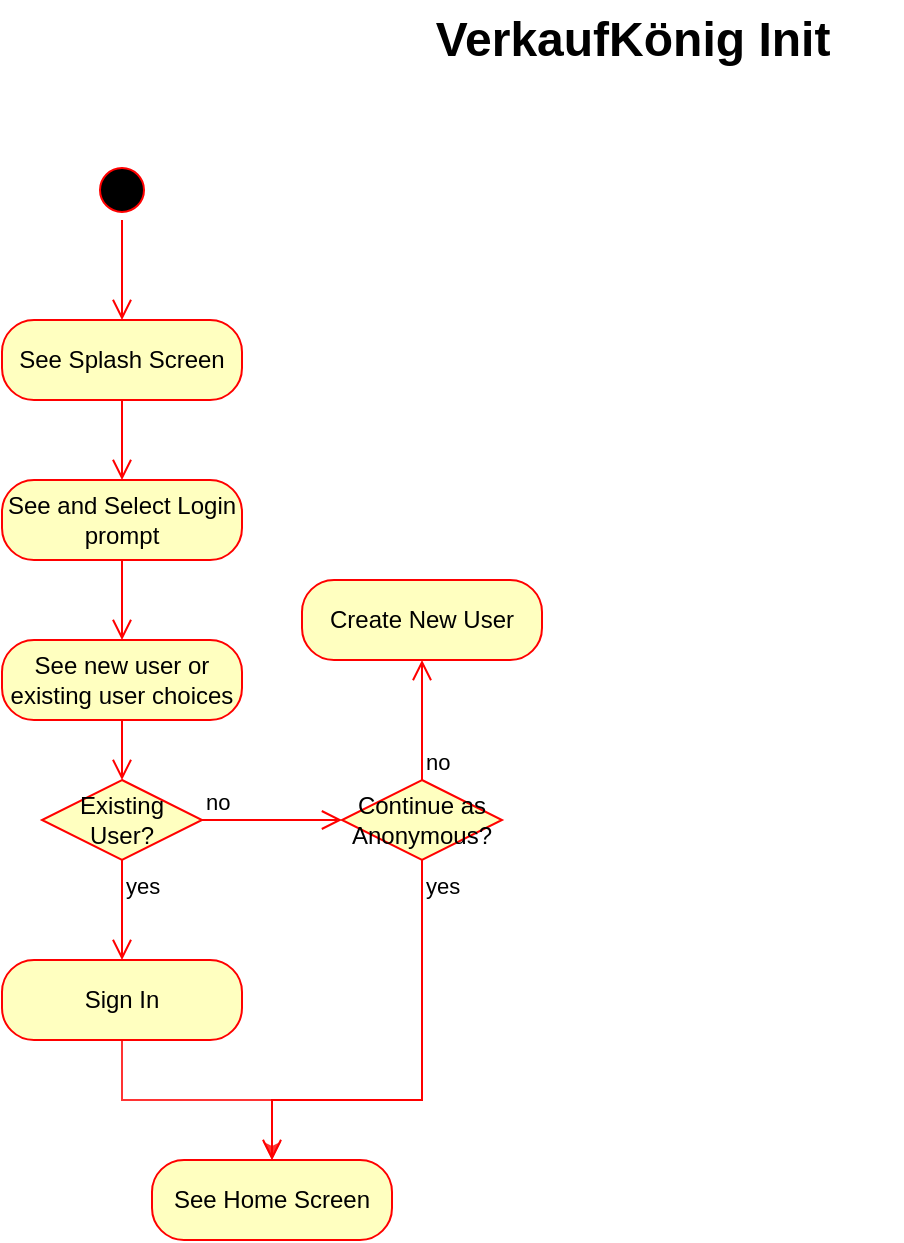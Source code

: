 <mxfile version="21.2.8" type="device">
  <diagram name="Page-1" id="5gD9S_qfb3yua5OunotD">
    <mxGraphModel dx="1098" dy="820" grid="1" gridSize="10" guides="1" tooltips="1" connect="1" arrows="1" fold="1" page="1" pageScale="1" pageWidth="850" pageHeight="1100" background="#FFFFFF" math="0" shadow="0">
      <root>
        <mxCell id="0" />
        <mxCell id="1" parent="0" />
        <mxCell id="Wjknyew-AheB96xJN9KN-3" value="VerkaufKönig Init" style="text;strokeColor=none;fillColor=none;html=1;fontSize=24;fontStyle=1;verticalAlign=middle;align=center;" parent="1" vertex="1">
          <mxGeometry x="270" y="50" width="270" height="40" as="geometry" />
        </mxCell>
        <mxCell id="Wjknyew-AheB96xJN9KN-35" value="" style="ellipse;html=1;shape=startState;fillColor=#000000;strokeColor=#ff0000;" parent="1" vertex="1">
          <mxGeometry x="135" y="130" width="30" height="30" as="geometry" />
        </mxCell>
        <mxCell id="Wjknyew-AheB96xJN9KN-36" value="" style="edgeStyle=orthogonalEdgeStyle;html=1;verticalAlign=bottom;endArrow=open;endSize=8;strokeColor=#ff0000;rounded=0;" parent="1" source="Wjknyew-AheB96xJN9KN-35" target="Wjknyew-AheB96xJN9KN-37" edge="1">
          <mxGeometry relative="1" as="geometry">
            <mxPoint x="150" y="220" as="targetPoint" />
          </mxGeometry>
        </mxCell>
        <mxCell id="Wjknyew-AheB96xJN9KN-37" value="See Splash Screen" style="rounded=1;whiteSpace=wrap;html=1;arcSize=40;fontColor=#000000;fillColor=#ffffc0;strokeColor=#ff0000;" parent="1" vertex="1">
          <mxGeometry x="90" y="210" width="120" height="40" as="geometry" />
        </mxCell>
        <mxCell id="Wjknyew-AheB96xJN9KN-38" value="" style="edgeStyle=orthogonalEdgeStyle;html=1;verticalAlign=bottom;endArrow=open;endSize=8;strokeColor=#ff0000;rounded=0;entryX=0.5;entryY=0;entryDx=0;entryDy=0;" parent="1" source="Wjknyew-AheB96xJN9KN-37" edge="1">
          <mxGeometry relative="1" as="geometry">
            <mxPoint x="150" y="290" as="targetPoint" />
          </mxGeometry>
        </mxCell>
        <mxCell id="Wjknyew-AheB96xJN9KN-44" value="See and Select Login prompt" style="rounded=1;whiteSpace=wrap;html=1;arcSize=40;fontColor=#000000;fillColor=#ffffc0;strokeColor=#ff0000;" parent="1" vertex="1">
          <mxGeometry x="90" y="290" width="120" height="40" as="geometry" />
        </mxCell>
        <mxCell id="Wjknyew-AheB96xJN9KN-45" value="See new user or existing user choices" style="rounded=1;whiteSpace=wrap;html=1;arcSize=40;fontColor=#000000;fillColor=#ffffc0;strokeColor=#ff0000;" parent="1" vertex="1">
          <mxGeometry x="90" y="370" width="120" height="40" as="geometry" />
        </mxCell>
        <mxCell id="Wjknyew-AheB96xJN9KN-46" value="" style="edgeStyle=orthogonalEdgeStyle;html=1;verticalAlign=bottom;endArrow=open;endSize=8;strokeColor=#ff0000;rounded=0;exitX=0.5;exitY=1;exitDx=0;exitDy=0;" parent="1" source="Wjknyew-AheB96xJN9KN-44" target="Wjknyew-AheB96xJN9KN-45" edge="1">
          <mxGeometry relative="1" as="geometry">
            <mxPoint x="260" y="380" as="targetPoint" />
            <mxPoint x="260" y="340" as="sourcePoint" />
          </mxGeometry>
        </mxCell>
        <mxCell id="Wjknyew-AheB96xJN9KN-50" value="Existing&lt;br&gt;User?" style="rhombus;whiteSpace=wrap;html=1;fontColor=#000000;fillColor=#ffffc0;strokeColor=#ff0000;" parent="1" vertex="1">
          <mxGeometry x="110" y="440" width="80" height="40" as="geometry" />
        </mxCell>
        <mxCell id="Wjknyew-AheB96xJN9KN-51" value="no" style="edgeStyle=orthogonalEdgeStyle;html=1;align=left;verticalAlign=bottom;endArrow=open;endSize=8;strokeColor=#ff0000;rounded=0;" parent="1" source="Wjknyew-AheB96xJN9KN-50" target="Wjknyew-AheB96xJN9KN-59" edge="1">
          <mxGeometry x="-1" relative="1" as="geometry">
            <mxPoint x="240" y="460" as="targetPoint" />
          </mxGeometry>
        </mxCell>
        <mxCell id="Wjknyew-AheB96xJN9KN-52" value="yes" style="edgeStyle=orthogonalEdgeStyle;html=1;align=left;verticalAlign=top;endArrow=open;endSize=8;strokeColor=#ff0000;rounded=0;" parent="1" source="Wjknyew-AheB96xJN9KN-50" target="Wjknyew-AheB96xJN9KN-54" edge="1">
          <mxGeometry x="-1" relative="1" as="geometry">
            <mxPoint x="150" y="540" as="targetPoint" />
          </mxGeometry>
        </mxCell>
        <mxCell id="Wjknyew-AheB96xJN9KN-67" value="" style="edgeStyle=orthogonalEdgeStyle;rounded=0;orthogonalLoop=1;jettySize=auto;html=1;fillColor=#a20025;strokeColor=#FF3333;" parent="1" source="Wjknyew-AheB96xJN9KN-54" target="Wjknyew-AheB96xJN9KN-64" edge="1">
          <mxGeometry relative="1" as="geometry" />
        </mxCell>
        <mxCell id="Wjknyew-AheB96xJN9KN-54" value="Sign In" style="rounded=1;whiteSpace=wrap;html=1;arcSize=40;fontColor=#000000;fillColor=#ffffc0;strokeColor=#ff0000;" parent="1" vertex="1">
          <mxGeometry x="90" y="530" width="120" height="40" as="geometry" />
        </mxCell>
        <mxCell id="Wjknyew-AheB96xJN9KN-55" value="" style="edgeStyle=orthogonalEdgeStyle;html=1;verticalAlign=bottom;endArrow=open;endSize=8;strokeColor=#ff0000;rounded=0;" parent="1" source="Wjknyew-AheB96xJN9KN-45" target="Wjknyew-AheB96xJN9KN-50" edge="1">
          <mxGeometry relative="1" as="geometry">
            <mxPoint x="270" y="430" as="targetPoint" />
            <mxPoint x="270" y="390" as="sourcePoint" />
          </mxGeometry>
        </mxCell>
        <mxCell id="Wjknyew-AheB96xJN9KN-58" value="Create New User" style="rounded=1;whiteSpace=wrap;html=1;arcSize=40;fontColor=#000000;fillColor=#ffffc0;strokeColor=#ff0000;" parent="1" vertex="1">
          <mxGeometry x="240" y="340" width="120" height="40" as="geometry" />
        </mxCell>
        <mxCell id="Wjknyew-AheB96xJN9KN-59" value="Continue as Anonymous?" style="rhombus;whiteSpace=wrap;html=1;fontColor=#000000;fillColor=#ffffc0;strokeColor=#ff0000;" parent="1" vertex="1">
          <mxGeometry x="260" y="440" width="80" height="40" as="geometry" />
        </mxCell>
        <mxCell id="Wjknyew-AheB96xJN9KN-60" value="no" style="edgeStyle=orthogonalEdgeStyle;html=1;align=left;verticalAlign=bottom;endArrow=open;endSize=8;strokeColor=#ff0000;rounded=0;" parent="1" source="Wjknyew-AheB96xJN9KN-59" target="Wjknyew-AheB96xJN9KN-58" edge="1">
          <mxGeometry x="-1" relative="1" as="geometry">
            <mxPoint x="440" y="460" as="targetPoint" />
          </mxGeometry>
        </mxCell>
        <mxCell id="Wjknyew-AheB96xJN9KN-61" value="yes" style="edgeStyle=orthogonalEdgeStyle;html=1;align=left;verticalAlign=top;endArrow=open;endSize=8;strokeColor=#ff0000;rounded=0;" parent="1" source="Wjknyew-AheB96xJN9KN-59" target="Wjknyew-AheB96xJN9KN-64" edge="1">
          <mxGeometry x="-1" relative="1" as="geometry">
            <mxPoint x="300" y="535" as="targetPoint" />
            <Array as="points">
              <mxPoint x="300" y="600" />
              <mxPoint x="225" y="600" />
            </Array>
          </mxGeometry>
        </mxCell>
        <mxCell id="Wjknyew-AheB96xJN9KN-64" value="See Home Screen" style="rounded=1;whiteSpace=wrap;html=1;arcSize=40;fontColor=#000000;fillColor=#ffffc0;strokeColor=#ff0000;" parent="1" vertex="1">
          <mxGeometry x="165" y="630" width="120" height="40" as="geometry" />
        </mxCell>
      </root>
    </mxGraphModel>
  </diagram>
</mxfile>
